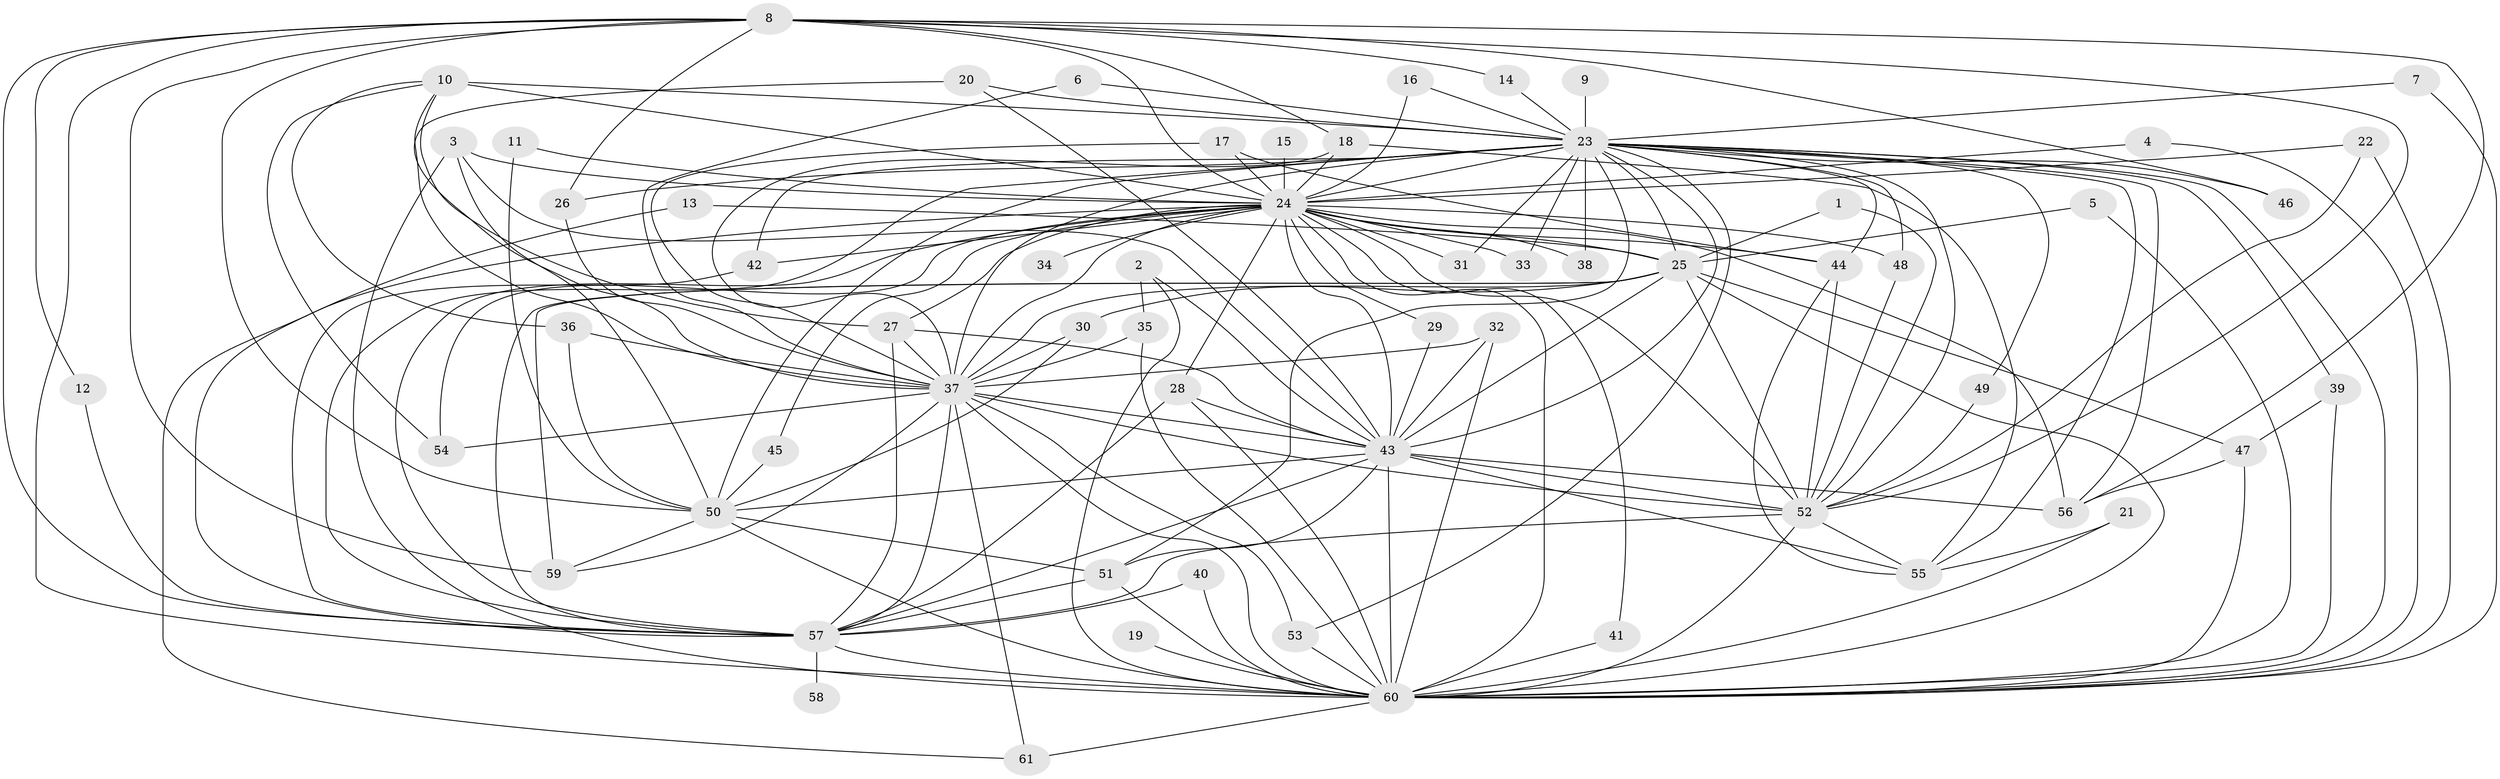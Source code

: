 // original degree distribution, {20: 0.016260162601626018, 21: 0.016260162601626018, 23: 0.008130081300813009, 15: 0.008130081300813009, 30: 0.008130081300813009, 35: 0.008130081300813009, 17: 0.008130081300813009, 25: 0.008130081300813009, 5: 0.04065040650406504, 4: 0.08943089430894309, 3: 0.25203252032520324, 7: 0.008130081300813009, 2: 0.5040650406504065, 8: 0.016260162601626018, 6: 0.008130081300813009}
// Generated by graph-tools (version 1.1) at 2025/49/03/09/25 03:49:39]
// undirected, 61 vertices, 168 edges
graph export_dot {
graph [start="1"]
  node [color=gray90,style=filled];
  1;
  2;
  3;
  4;
  5;
  6;
  7;
  8;
  9;
  10;
  11;
  12;
  13;
  14;
  15;
  16;
  17;
  18;
  19;
  20;
  21;
  22;
  23;
  24;
  25;
  26;
  27;
  28;
  29;
  30;
  31;
  32;
  33;
  34;
  35;
  36;
  37;
  38;
  39;
  40;
  41;
  42;
  43;
  44;
  45;
  46;
  47;
  48;
  49;
  50;
  51;
  52;
  53;
  54;
  55;
  56;
  57;
  58;
  59;
  60;
  61;
  1 -- 25 [weight=1.0];
  1 -- 52 [weight=1.0];
  2 -- 35 [weight=1.0];
  2 -- 43 [weight=1.0];
  2 -- 60 [weight=1.0];
  3 -- 24 [weight=1.0];
  3 -- 43 [weight=1.0];
  3 -- 50 [weight=1.0];
  3 -- 60 [weight=1.0];
  4 -- 24 [weight=1.0];
  4 -- 60 [weight=1.0];
  5 -- 25 [weight=1.0];
  5 -- 60 [weight=1.0];
  6 -- 23 [weight=1.0];
  6 -- 37 [weight=1.0];
  7 -- 23 [weight=1.0];
  7 -- 60 [weight=1.0];
  8 -- 12 [weight=1.0];
  8 -- 14 [weight=1.0];
  8 -- 18 [weight=1.0];
  8 -- 24 [weight=2.0];
  8 -- 26 [weight=1.0];
  8 -- 46 [weight=1.0];
  8 -- 50 [weight=1.0];
  8 -- 52 [weight=1.0];
  8 -- 56 [weight=1.0];
  8 -- 57 [weight=1.0];
  8 -- 59 [weight=2.0];
  8 -- 60 [weight=1.0];
  9 -- 23 [weight=1.0];
  10 -- 23 [weight=1.0];
  10 -- 24 [weight=3.0];
  10 -- 27 [weight=1.0];
  10 -- 36 [weight=1.0];
  10 -- 37 [weight=1.0];
  10 -- 54 [weight=1.0];
  11 -- 24 [weight=1.0];
  11 -- 50 [weight=1.0];
  12 -- 57 [weight=1.0];
  13 -- 25 [weight=1.0];
  13 -- 57 [weight=1.0];
  14 -- 23 [weight=1.0];
  15 -- 24 [weight=1.0];
  16 -- 23 [weight=1.0];
  16 -- 24 [weight=1.0];
  17 -- 24 [weight=2.0];
  17 -- 37 [weight=1.0];
  17 -- 44 [weight=1.0];
  18 -- 24 [weight=1.0];
  18 -- 37 [weight=1.0];
  18 -- 55 [weight=1.0];
  19 -- 60 [weight=1.0];
  20 -- 23 [weight=2.0];
  20 -- 37 [weight=1.0];
  20 -- 43 [weight=1.0];
  21 -- 55 [weight=1.0];
  21 -- 60 [weight=1.0];
  22 -- 24 [weight=1.0];
  22 -- 52 [weight=1.0];
  22 -- 60 [weight=1.0];
  23 -- 24 [weight=4.0];
  23 -- 25 [weight=3.0];
  23 -- 26 [weight=1.0];
  23 -- 31 [weight=1.0];
  23 -- 33 [weight=1.0];
  23 -- 37 [weight=2.0];
  23 -- 38 [weight=1.0];
  23 -- 39 [weight=1.0];
  23 -- 42 [weight=1.0];
  23 -- 43 [weight=2.0];
  23 -- 44 [weight=1.0];
  23 -- 46 [weight=1.0];
  23 -- 48 [weight=1.0];
  23 -- 49 [weight=1.0];
  23 -- 50 [weight=1.0];
  23 -- 51 [weight=1.0];
  23 -- 52 [weight=2.0];
  23 -- 53 [weight=1.0];
  23 -- 55 [weight=1.0];
  23 -- 56 [weight=1.0];
  23 -- 57 [weight=2.0];
  23 -- 60 [weight=2.0];
  24 -- 25 [weight=2.0];
  24 -- 27 [weight=1.0];
  24 -- 28 [weight=1.0];
  24 -- 29 [weight=1.0];
  24 -- 31 [weight=1.0];
  24 -- 33 [weight=1.0];
  24 -- 34 [weight=2.0];
  24 -- 37 [weight=2.0];
  24 -- 38 [weight=1.0];
  24 -- 41 [weight=1.0];
  24 -- 42 [weight=1.0];
  24 -- 43 [weight=2.0];
  24 -- 44 [weight=1.0];
  24 -- 45 [weight=1.0];
  24 -- 48 [weight=1.0];
  24 -- 52 [weight=2.0];
  24 -- 54 [weight=2.0];
  24 -- 56 [weight=2.0];
  24 -- 57 [weight=2.0];
  24 -- 60 [weight=2.0];
  24 -- 61 [weight=1.0];
  25 -- 30 [weight=1.0];
  25 -- 37 [weight=1.0];
  25 -- 43 [weight=1.0];
  25 -- 47 [weight=1.0];
  25 -- 52 [weight=1.0];
  25 -- 57 [weight=1.0];
  25 -- 59 [weight=1.0];
  25 -- 60 [weight=1.0];
  26 -- 37 [weight=1.0];
  27 -- 37 [weight=1.0];
  27 -- 43 [weight=1.0];
  27 -- 57 [weight=1.0];
  28 -- 43 [weight=1.0];
  28 -- 57 [weight=1.0];
  28 -- 60 [weight=1.0];
  29 -- 43 [weight=1.0];
  30 -- 37 [weight=1.0];
  30 -- 50 [weight=1.0];
  32 -- 37 [weight=1.0];
  32 -- 43 [weight=1.0];
  32 -- 60 [weight=1.0];
  35 -- 37 [weight=1.0];
  35 -- 60 [weight=1.0];
  36 -- 37 [weight=1.0];
  36 -- 50 [weight=1.0];
  37 -- 43 [weight=1.0];
  37 -- 52 [weight=1.0];
  37 -- 53 [weight=1.0];
  37 -- 54 [weight=1.0];
  37 -- 57 [weight=1.0];
  37 -- 59 [weight=1.0];
  37 -- 60 [weight=2.0];
  37 -- 61 [weight=1.0];
  39 -- 47 [weight=1.0];
  39 -- 60 [weight=1.0];
  40 -- 57 [weight=1.0];
  40 -- 60 [weight=1.0];
  41 -- 60 [weight=1.0];
  42 -- 57 [weight=1.0];
  43 -- 50 [weight=1.0];
  43 -- 51 [weight=1.0];
  43 -- 52 [weight=2.0];
  43 -- 55 [weight=1.0];
  43 -- 56 [weight=1.0];
  43 -- 57 [weight=2.0];
  43 -- 60 [weight=1.0];
  44 -- 52 [weight=1.0];
  44 -- 55 [weight=1.0];
  45 -- 50 [weight=1.0];
  47 -- 56 [weight=1.0];
  47 -- 60 [weight=2.0];
  48 -- 52 [weight=1.0];
  49 -- 52 [weight=1.0];
  50 -- 51 [weight=1.0];
  50 -- 59 [weight=1.0];
  50 -- 60 [weight=1.0];
  51 -- 57 [weight=1.0];
  51 -- 60 [weight=1.0];
  52 -- 55 [weight=1.0];
  52 -- 57 [weight=1.0];
  52 -- 60 [weight=1.0];
  53 -- 60 [weight=2.0];
  57 -- 58 [weight=1.0];
  57 -- 60 [weight=3.0];
  60 -- 61 [weight=1.0];
}
